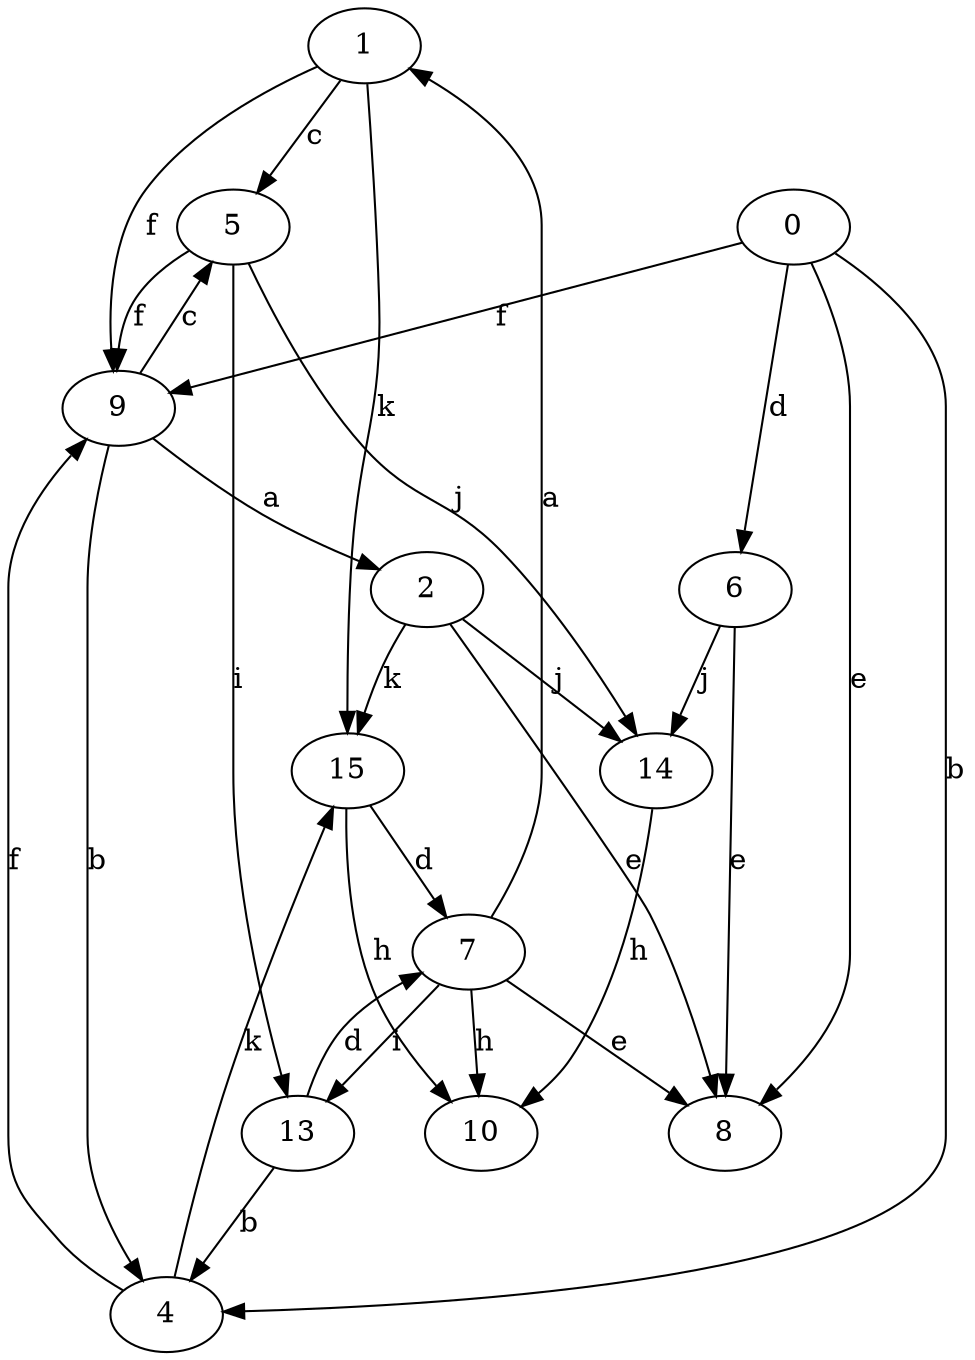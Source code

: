 strict digraph  {
1;
2;
4;
5;
6;
7;
8;
9;
10;
13;
14;
0;
15;
1 -> 5  [label=c];
1 -> 9  [label=f];
1 -> 15  [label=k];
2 -> 8  [label=e];
2 -> 14  [label=j];
2 -> 15  [label=k];
4 -> 9  [label=f];
4 -> 15  [label=k];
5 -> 9  [label=f];
5 -> 13  [label=i];
5 -> 14  [label=j];
6 -> 8  [label=e];
6 -> 14  [label=j];
7 -> 1  [label=a];
7 -> 8  [label=e];
7 -> 10  [label=h];
7 -> 13  [label=i];
9 -> 2  [label=a];
9 -> 4  [label=b];
9 -> 5  [label=c];
13 -> 4  [label=b];
13 -> 7  [label=d];
14 -> 10  [label=h];
0 -> 4  [label=b];
0 -> 6  [label=d];
0 -> 8  [label=e];
0 -> 9  [label=f];
15 -> 7  [label=d];
15 -> 10  [label=h];
}
